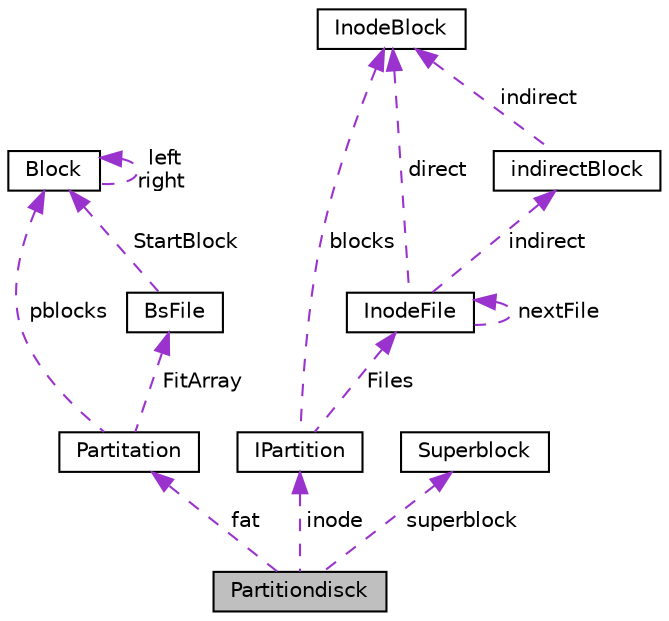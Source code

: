 digraph "Partitiondisck"
{
 // LATEX_PDF_SIZE
  edge [fontname="Helvetica",fontsize="10",labelfontname="Helvetica",labelfontsize="10"];
  node [fontname="Helvetica",fontsize="10",shape=record];
  Node1 [label="Partitiondisck",height=0.2,width=0.4,color="black", fillcolor="grey75", style="filled", fontcolor="black",tooltip="die struct ,die die Verwaltung einer Partition von Disck"];
  Node2 -> Node1 [dir="back",color="darkorchid3",fontsize="10",style="dashed",label=" fat" ,fontname="Helvetica"];
  Node2 [label="Partitation",height=0.2,width=0.4,color="black", fillcolor="white", style="filled",URL="$struct_partitation.html",tooltip="BsFatEmulator."];
  Node3 -> Node2 [dir="back",color="darkorchid3",fontsize="10",style="dashed",label=" FitArray" ,fontname="Helvetica"];
  Node3 [label="BsFile",height=0.2,width=0.4,color="black", fillcolor="white", style="filled",URL="$struct_bs_file.html",tooltip="die struct ,die eine Datei Festplatte erstellt"];
  Node4 -> Node3 [dir="back",color="darkorchid3",fontsize="10",style="dashed",label=" StartBlock" ,fontname="Helvetica"];
  Node4 [label="Block",height=0.2,width=0.4,color="black", fillcolor="white", style="filled",URL="$struct_block.html",tooltip="die struct ,die die Verwaltung einer Festplatte ueber Bloecke ermoeglich"];
  Node4 -> Node4 [dir="back",color="darkorchid3",fontsize="10",style="dashed",label=" left\nright" ,fontname="Helvetica"];
  Node4 -> Node2 [dir="back",color="darkorchid3",fontsize="10",style="dashed",label=" pblocks" ,fontname="Helvetica"];
  Node5 -> Node1 [dir="back",color="darkorchid3",fontsize="10",style="dashed",label=" inode" ,fontname="Helvetica"];
  Node5 [label="IPartition",height=0.2,width=0.4,color="black", fillcolor="white", style="filled",URL="$struct_i_partition.html",tooltip="die struct ,die die Verwaltung einer Partition ueber InodeBloecke ermoeglich"];
  Node6 -> Node5 [dir="back",color="darkorchid3",fontsize="10",style="dashed",label=" Files" ,fontname="Helvetica"];
  Node6 [label="InodeFile",height=0.2,width=0.4,color="black", fillcolor="white", style="filled",URL="$struct_inode_file.html",tooltip="die struct ,die die Verwaltung einer Festplatte ueber Bloecke ermoeglich"];
  Node7 -> Node6 [dir="back",color="darkorchid3",fontsize="10",style="dashed",label=" indirect" ,fontname="Helvetica"];
  Node7 [label="indirectBlock",height=0.2,width=0.4,color="black", fillcolor="white", style="filled",URL="$structindirect_block.html",tooltip="indirect Zeiger auf 128 Blocks"];
  Node8 -> Node7 [dir="back",color="darkorchid3",fontsize="10",style="dashed",label=" indirect" ,fontname="Helvetica"];
  Node8 [label="InodeBlock",height=0.2,width=0.4,color="black", fillcolor="white", style="filled",URL="$struct_inode_block.html",tooltip="die struct ,die die Verwaltung einer Festplatte ueber InodeBloecke ermoeglich"];
  Node6 -> Node6 [dir="back",color="darkorchid3",fontsize="10",style="dashed",label=" nextFile" ,fontname="Helvetica"];
  Node8 -> Node6 [dir="back",color="darkorchid3",fontsize="10",style="dashed",label=" direct" ,fontname="Helvetica"];
  Node8 -> Node5 [dir="back",color="darkorchid3",fontsize="10",style="dashed",label=" blocks" ,fontname="Helvetica"];
  Node9 -> Node1 [dir="back",color="darkorchid3",fontsize="10",style="dashed",label=" superblock" ,fontname="Helvetica"];
  Node9 [label="Superblock",height=0.2,width=0.4,color="black", fillcolor="white", style="filled",URL="$struct_superblock.html",tooltip="die struct erstellt die magicNumber und numberOfBlocks usf disck"];
}

